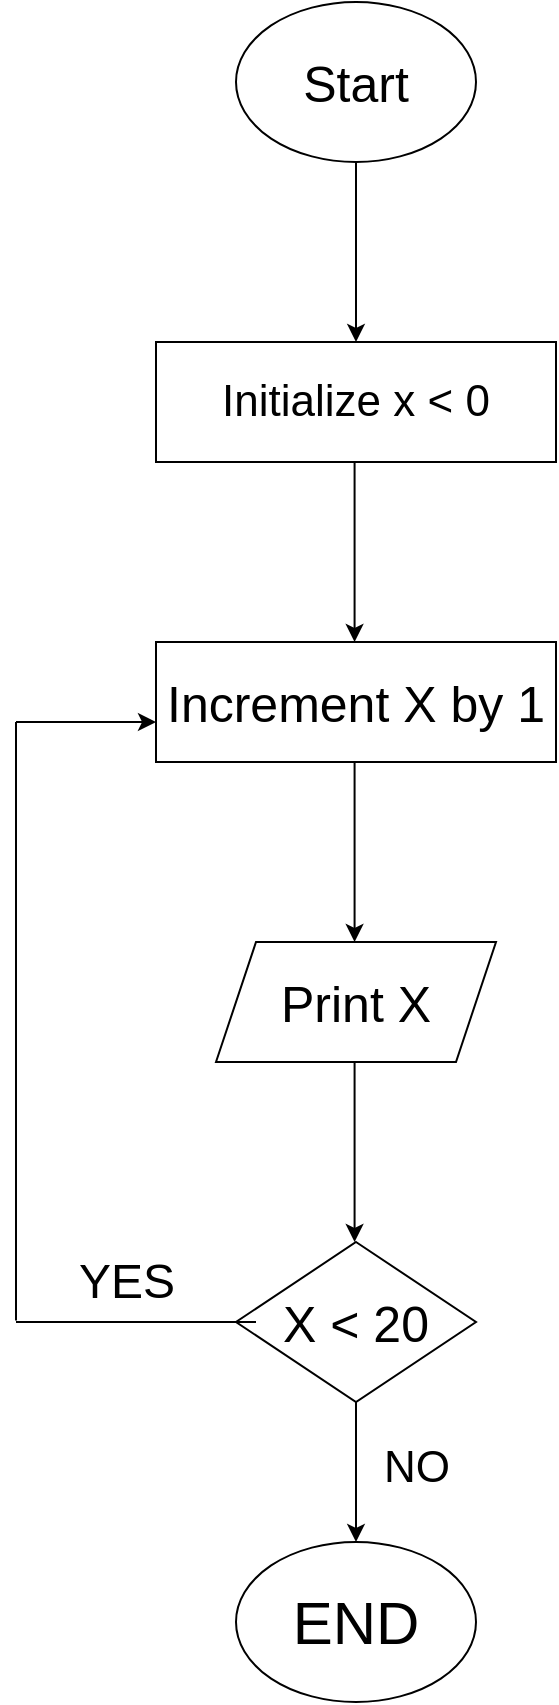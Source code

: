 <mxfile version="28.1.0">
  <diagram name="Page-1" id="b3Y0BO1jUp5uKVAhNld2">
    <mxGraphModel dx="1246" dy="676" grid="1" gridSize="10" guides="1" tooltips="1" connect="1" arrows="1" fold="1" page="1" pageScale="1" pageWidth="850" pageHeight="1100" math="0" shadow="0">
      <root>
        <mxCell id="0" />
        <mxCell id="1" parent="0" />
        <mxCell id="ddx9YQKuBUn9CStsunzk-1" value="&lt;font style=&quot;font-size: 25px;&quot;&gt;Start&lt;/font&gt;" style="ellipse;whiteSpace=wrap;html=1;" vertex="1" parent="1">
          <mxGeometry x="350" y="40" width="120" height="80" as="geometry" />
        </mxCell>
        <mxCell id="ddx9YQKuBUn9CStsunzk-2" value="" style="endArrow=classic;html=1;rounded=0;" edge="1" parent="1" source="ddx9YQKuBUn9CStsunzk-1">
          <mxGeometry width="50" height="50" relative="1" as="geometry">
            <mxPoint x="370" y="190" as="sourcePoint" />
            <mxPoint x="410" y="210" as="targetPoint" />
          </mxGeometry>
        </mxCell>
        <mxCell id="ddx9YQKuBUn9CStsunzk-4" value="&lt;font style=&quot;font-size: 22px;&quot;&gt;Initialize x &amp;lt; 0&lt;/font&gt;" style="rounded=0;whiteSpace=wrap;html=1;" vertex="1" parent="1">
          <mxGeometry x="310" y="210" width="200" height="60" as="geometry" />
        </mxCell>
        <mxCell id="ddx9YQKuBUn9CStsunzk-5" value="" style="endArrow=classic;html=1;rounded=0;" edge="1" parent="1">
          <mxGeometry width="50" height="50" relative="1" as="geometry">
            <mxPoint x="409.29" y="270" as="sourcePoint" />
            <mxPoint x="409.29" y="360" as="targetPoint" />
            <Array as="points">
              <mxPoint x="409.29" y="320" />
            </Array>
          </mxGeometry>
        </mxCell>
        <mxCell id="ddx9YQKuBUn9CStsunzk-6" value="&lt;span style=&quot;font-size: 25px;&quot;&gt;Increment X by 1&lt;/span&gt;" style="rounded=0;whiteSpace=wrap;html=1;" vertex="1" parent="1">
          <mxGeometry x="310" y="360" width="200" height="60" as="geometry" />
        </mxCell>
        <mxCell id="ddx9YQKuBUn9CStsunzk-7" value="&lt;span style=&quot;font-size: 25px;&quot;&gt;Print X&lt;/span&gt;" style="shape=parallelogram;perimeter=parallelogramPerimeter;whiteSpace=wrap;html=1;fixedSize=1;" vertex="1" parent="1">
          <mxGeometry x="340" y="510" width="140" height="60" as="geometry" />
        </mxCell>
        <mxCell id="ddx9YQKuBUn9CStsunzk-8" value="" style="endArrow=classic;html=1;rounded=0;" edge="1" parent="1">
          <mxGeometry width="50" height="50" relative="1" as="geometry">
            <mxPoint x="409.29" y="420" as="sourcePoint" />
            <mxPoint x="409.29" y="510" as="targetPoint" />
          </mxGeometry>
        </mxCell>
        <mxCell id="ddx9YQKuBUn9CStsunzk-9" value="" style="endArrow=classic;html=1;rounded=0;" edge="1" parent="1">
          <mxGeometry width="50" height="50" relative="1" as="geometry">
            <mxPoint x="409.29" y="570" as="sourcePoint" />
            <mxPoint x="409.29" y="660" as="targetPoint" />
          </mxGeometry>
        </mxCell>
        <mxCell id="ddx9YQKuBUn9CStsunzk-10" value="&lt;span style=&quot;font-size: 25px;&quot;&gt;X &amp;lt; 20&lt;/span&gt;" style="rhombus;whiteSpace=wrap;html=1;" vertex="1" parent="1">
          <mxGeometry x="350" y="660" width="120" height="80" as="geometry" />
        </mxCell>
        <mxCell id="ddx9YQKuBUn9CStsunzk-11" value="" style="endArrow=none;html=1;rounded=0;" edge="1" parent="1">
          <mxGeometry width="50" height="50" relative="1" as="geometry">
            <mxPoint x="240" y="700" as="sourcePoint" />
            <mxPoint x="360" y="700" as="targetPoint" />
          </mxGeometry>
        </mxCell>
        <mxCell id="ddx9YQKuBUn9CStsunzk-12" value="" style="endArrow=none;html=1;rounded=0;" edge="1" parent="1">
          <mxGeometry width="50" height="50" relative="1" as="geometry">
            <mxPoint x="240" y="400" as="sourcePoint" />
            <mxPoint x="240" y="699.29" as="targetPoint" />
          </mxGeometry>
        </mxCell>
        <mxCell id="ddx9YQKuBUn9CStsunzk-13" value="" style="endArrow=classic;html=1;rounded=0;" edge="1" parent="1">
          <mxGeometry width="50" height="50" relative="1" as="geometry">
            <mxPoint x="240" y="400" as="sourcePoint" />
            <mxPoint x="310" y="400" as="targetPoint" />
          </mxGeometry>
        </mxCell>
        <mxCell id="ddx9YQKuBUn9CStsunzk-14" value="" style="endArrow=classic;html=1;rounded=0;exitX=0.5;exitY=1;exitDx=0;exitDy=0;" edge="1" parent="1" source="ddx9YQKuBUn9CStsunzk-10">
          <mxGeometry width="50" height="50" relative="1" as="geometry">
            <mxPoint x="400" y="850" as="sourcePoint" />
            <mxPoint x="410" y="810" as="targetPoint" />
          </mxGeometry>
        </mxCell>
        <mxCell id="ddx9YQKuBUn9CStsunzk-15" value="&lt;font style=&quot;font-size: 30px;&quot;&gt;END&lt;/font&gt;" style="ellipse;whiteSpace=wrap;html=1;" vertex="1" parent="1">
          <mxGeometry x="350" y="810" width="120" height="80" as="geometry" />
        </mxCell>
        <mxCell id="ddx9YQKuBUn9CStsunzk-16" value="&lt;font style=&quot;font-size: 24px;&quot;&gt;YES&lt;/font&gt;" style="text;html=1;align=center;verticalAlign=middle;resizable=0;points=[];autosize=1;strokeColor=none;fillColor=none;" vertex="1" parent="1">
          <mxGeometry x="260" y="660" width="70" height="40" as="geometry" />
        </mxCell>
        <mxCell id="ddx9YQKuBUn9CStsunzk-17" value="&lt;font style=&quot;font-size: 22px;&quot;&gt;NO&lt;/font&gt;" style="text;html=1;align=center;verticalAlign=middle;resizable=0;points=[];autosize=1;strokeColor=none;fillColor=none;" vertex="1" parent="1">
          <mxGeometry x="410" y="753" width="60" height="40" as="geometry" />
        </mxCell>
      </root>
    </mxGraphModel>
  </diagram>
</mxfile>
